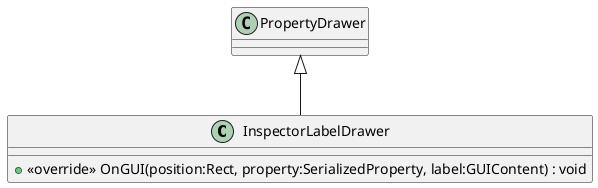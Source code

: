 @startuml
class InspectorLabelDrawer {
    + <<override>> OnGUI(position:Rect, property:SerializedProperty, label:GUIContent) : void
}
PropertyDrawer <|-- InspectorLabelDrawer
@enduml
